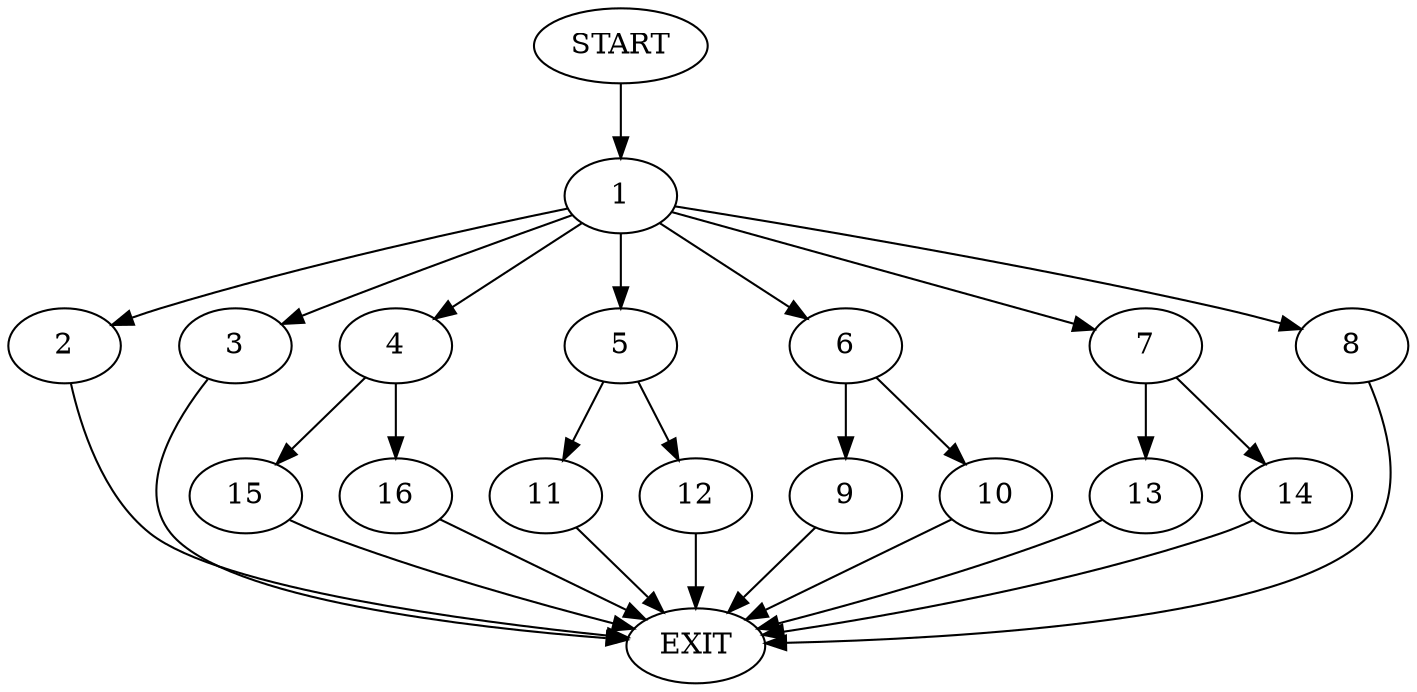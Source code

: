 digraph {
0 [label="START"]
17 [label="EXIT"]
0 -> 1
1 -> 2
1 -> 3
1 -> 4
1 -> 5
1 -> 6
1 -> 7
1 -> 8
3 -> 17
6 -> 9
6 -> 10
5 -> 11
5 -> 12
2 -> 17
7 -> 13
7 -> 14
8 -> 17
4 -> 15
4 -> 16
9 -> 17
10 -> 17
12 -> 17
11 -> 17
13 -> 17
14 -> 17
15 -> 17
16 -> 17
}

